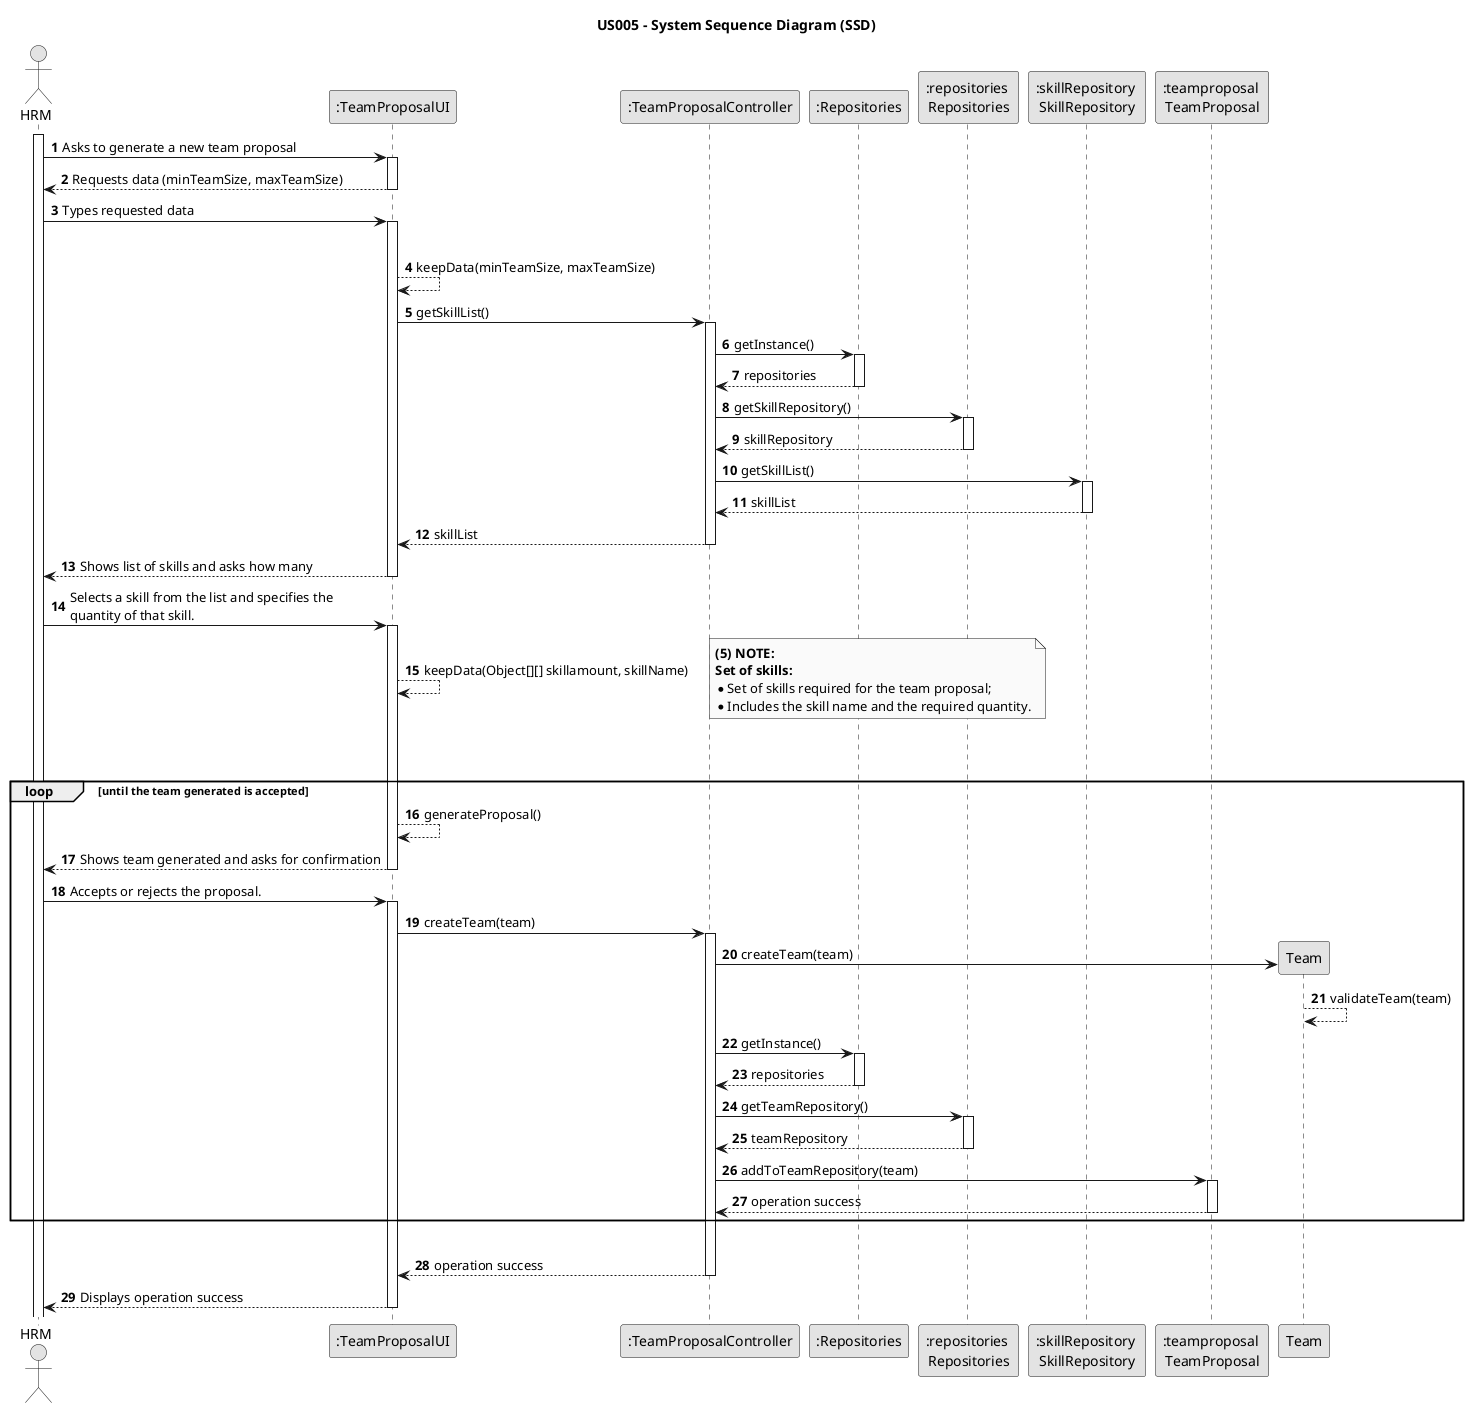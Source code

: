 @startuml
skinparam monochrome true
skinparam packageStyle rectangle
skinparam shadowing false

title US005 - System Sequence Diagram (SSD)

autonumber

actor "HRM" as Employee
participant ":TeamProposalUI" as System
participant ":TeamProposalController" as TPC
participant ":Repositories" as REP
participant ":repositories \nRepositories" as REPS
participant ":skillRepository \nSkillRepository" as SR
participant ":teamproposal \nTeamProposal" as TP


activate Employee

    Employee -> System : Asks to generate a new team proposal
    activate System

        System --> Employee : Requests data (minTeamSize, maxTeamSize)
    deactivate System



    Employee -> System : Types requested data


    |||

            activate System
                System --> System : keepData(minTeamSize, maxTeamSize)
                System -> TPC : getSkillList()

                activate TPC

                    TPC -> REP : getInstance()

                    activate REP
                        REP --> TPC : repositories
                    deactivate REP
                    TPC -> REPS : getSkillRepository()

                    activate REPS
                        REPS --> TPC : skillRepository
                    deactivate REPS

                    TPC -> SR : getSkillList()

                    activate SR
                    SR --> TPC : skillList
                    deactivate SR

                    TPC --> System : skillList
                deactivate TPC
                System --> Employee : Shows list of skills and asks how many
            deactivate System

            Employee -> System : Selects a skill from the list and specifies the \nquantity of that skill.
            activate System
            System --> System : keepData(Object[][] skillamount, skillName)
    |||


    |||



        note right
                **(5) NOTE:**
                **Set of skills:**
                *Set of skills required for the team proposal;
                *Includes the skill name and the required quantity.
        end note

    loop until the team generated is accepted
    System --> System: generateProposal()


        System --> Employee : Shows team generated and asks for confirmation

    deactivate System


    Employee -> System : Accepts or rejects the proposal.
    activate System
        System -> TPC : createTeam(team)
        activate TPC

            TPC -> Team** : createTeam(team)
            Team --> Team : validateTeam(team)
            TPC -> REP : getInstance()

                activate REP
                REP --> TPC : repositories
                deactivate REP
                TPC -> REPS : getTeamRepository()

                activate REPS
                REPS --> TPC : teamRepository
                deactivate REPS
                TPC -> TP : addToTeamRepository(team)

                activate TP
                TP --> TPC : operation success
                deactivate TP


    end loop
    |||
        TPC --> System : operation success
        deactivate TPC


        System --> Employee : Displays operation success
    deactivate System

@enduml